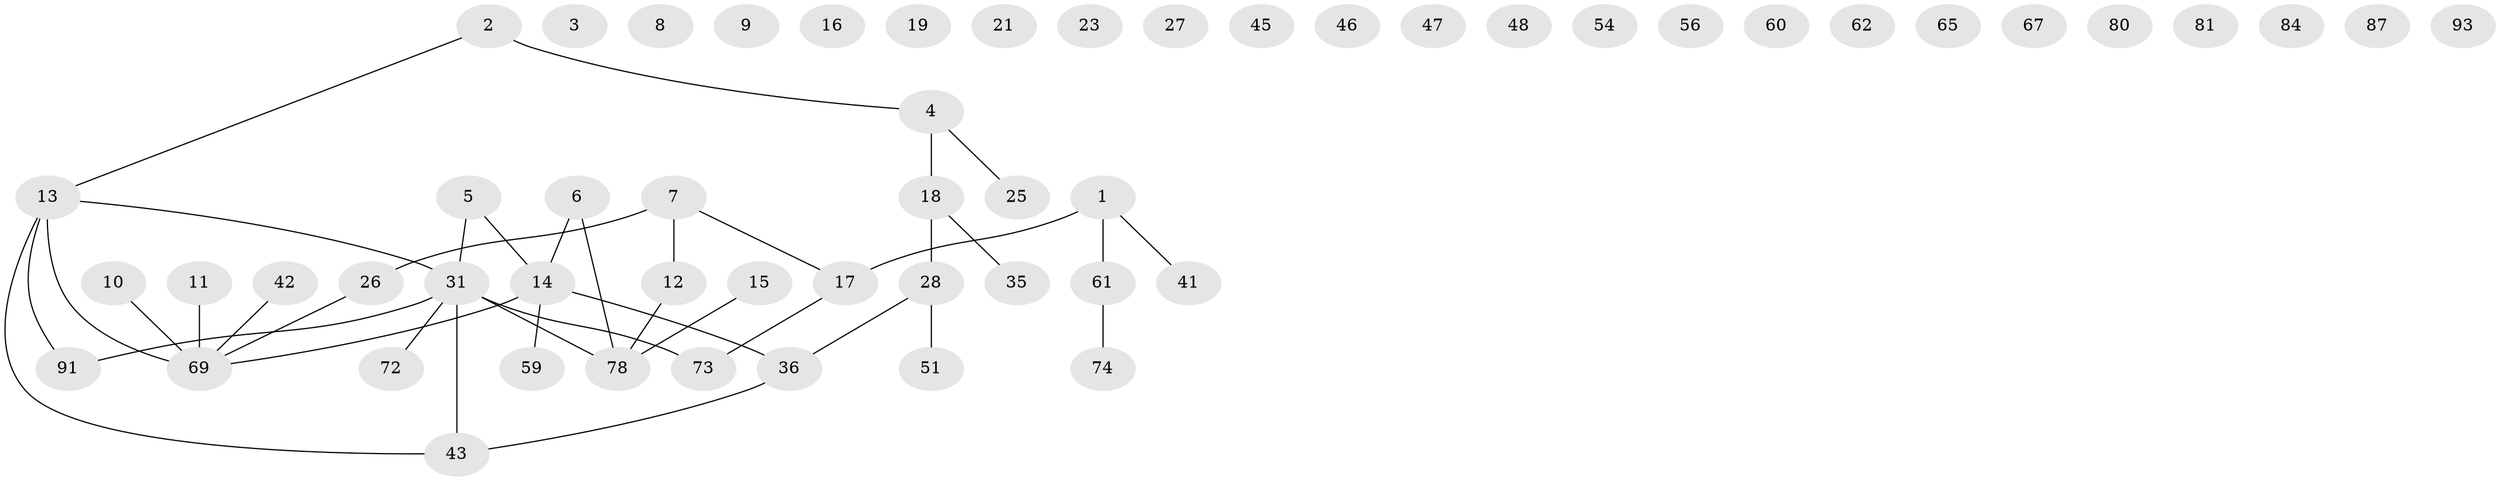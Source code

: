 // original degree distribution, {2: 0.2727272727272727, 1: 0.29292929292929293, 0: 0.1919191919191919, 3: 0.16161616161616163, 4: 0.050505050505050504, 6: 0.020202020202020204, 7: 0.010101010101010102}
// Generated by graph-tools (version 1.1) at 2025/13/03/09/25 04:13:08]
// undirected, 55 vertices, 39 edges
graph export_dot {
graph [start="1"]
  node [color=gray90,style=filled];
  1 [super="+55"];
  2 [super="+39"];
  3;
  4 [super="+58+63"];
  5;
  6;
  7 [super="+50+22"];
  8 [super="+71"];
  9;
  10;
  11 [super="+37"];
  12 [super="+29+20"];
  13 [super="+24+34"];
  14 [super="+30"];
  15;
  16 [super="+97"];
  17 [super="+49"];
  18 [super="+38"];
  19;
  21;
  23;
  25 [super="+76+52"];
  26 [super="+75"];
  27;
  28 [super="+32+57+33"];
  31 [super="+53+64+44"];
  35 [super="+86"];
  36;
  41;
  42;
  43 [super="+83+68"];
  45;
  46 [super="+70"];
  47;
  48;
  51;
  54;
  56;
  59 [super="+85"];
  60;
  61 [super="+77"];
  62;
  65 [super="+66"];
  67;
  69 [super="+79"];
  72;
  73 [super="+82"];
  74;
  78 [super="+89"];
  80;
  81;
  84;
  87;
  91;
  93;
  1 -- 61;
  1 -- 41;
  1 -- 17;
  2 -- 4;
  2 -- 13;
  4 -- 25;
  4 -- 18;
  5 -- 31;
  5 -- 14;
  6 -- 78;
  6 -- 14;
  7 -- 12;
  7 -- 17;
  7 -- 26;
  10 -- 69;
  11 -- 69 [weight=2];
  12 -- 78;
  13 -- 91;
  13 -- 31;
  13 -- 43;
  13 -- 69;
  14 -- 69;
  14 -- 36;
  14 -- 59;
  15 -- 78;
  17 -- 73;
  18 -- 28;
  18 -- 35;
  26 -- 69;
  28 -- 36;
  28 -- 51;
  31 -- 73;
  31 -- 91;
  31 -- 78;
  31 -- 72;
  31 -- 43;
  36 -- 43;
  42 -- 69;
  61 -- 74;
}
